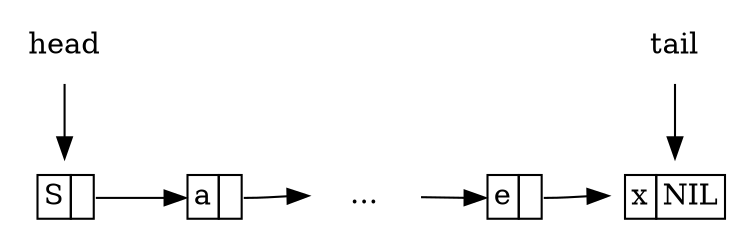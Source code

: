 digraph G{
	margin="0"
	node[shape=plaintext]
	S[label=<<table BORDER="0" CELLBORDER="1" CELLSPACING="0">
      <tr><td>S</td><td port="next"> </td></tr></table>>];
	q1[label=<<table BORDER="0" CELLBORDER="1" CELLSPACING="0">
       <tr><td port="key">a</td><td port="next"> </td></tr></table>>];
	qi[shape=plaintext, label="..."];
	qt[label=<<table BORDER="0" CELLBORDER="1" CELLSPACING="0">
       <tr><td port="key">e</td><td port="next"> </td></tr></table>>];
	x[label=<<table BORDER="0" CELLBORDER="1" CELLSPACING="0">
      <tr><td port="key">x</td><td>NIL</td></tr></table>>];
	head[shape=plaintext];
	tail[shape=plaintext];
	head->S;
	S:next -> q1:key;
	q1:next->qi:w;
	qi->qt:key;
	qt:next->x:w;
	tail->x;
	{rank=same S q1 qi qt x}
}

